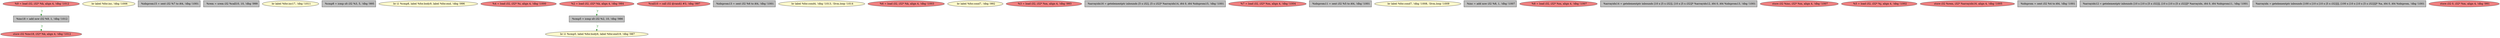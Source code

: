 
digraph G {


node491 [fillcolor=lightcoral,label="  store i32 %inc18, i32* %k, align 4, !dbg !1012",shape=ellipse,style=filled ]
node489 [fillcolor=lemonchiffon,label="  br label %for.inc, !dbg !1006",shape=ellipse,style=filled ]
node487 [fillcolor=grey,label="  %idxprom15 = sext i32 %7 to i64, !dbg !1001",shape=rectangle,style=filled ]
node486 [fillcolor=grey,label="  %inc18 = add nsw i32 %9, 1, !dbg !1012",shape=rectangle,style=filled ]
node488 [fillcolor=grey,label="  %rem = srem i32 %call10, 10, !dbg !999",shape=rectangle,style=filled ]
node485 [fillcolor=lightcoral,label="  %9 = load i32, i32* %k, align 4, !dbg !1012",shape=ellipse,style=filled ]
node484 [fillcolor=lemonchiffon,label="  br label %for.inc17, !dbg !1011",shape=ellipse,style=filled ]
node482 [fillcolor=grey,label="  %cmp8 = icmp slt i32 %3, 5, !dbg !995",shape=rectangle,style=filled ]
node481 [fillcolor=lemonchiffon,label="  br i1 %cmp8, label %for.body9, label %for.end, !dbg !996",shape=ellipse,style=filled ]
node490 [fillcolor=lightcoral,label="  %4 = load i32, i32* %i, align 4, !dbg !1000",shape=ellipse,style=filled ]
node479 [fillcolor=lightcoral,label="  %2 = load i32, i32* %k, align 4, !dbg !984",shape=ellipse,style=filled ]
node492 [fillcolor=lightcoral,label="  %call10 = call i32 @rand() #3, !dbg !997",shape=ellipse,style=filled ]
node477 [fillcolor=grey,label="  %idxprom13 = sext i32 %6 to i64, !dbg !1001",shape=rectangle,style=filled ]
node483 [fillcolor=lemonchiffon,label="  br label %for.cond4, !dbg !1013, !llvm.loop !1014",shape=ellipse,style=filled ]
node476 [fillcolor=lemonchiffon,label="  br i1 %cmp5, label %for.body6, label %for.end19, !dbg !987",shape=ellipse,style=filled ]
node465 [fillcolor=lightcoral,label="  %6 = load i32, i32* %k, align 4, !dbg !1003",shape=ellipse,style=filled ]
node478 [fillcolor=lemonchiffon,label="  br label %for.cond7, !dbg !992",shape=ellipse,style=filled ]
node473 [fillcolor=lightcoral,label="  %3 = load i32, i32* %m, align 4, !dbg !993",shape=ellipse,style=filled ]
node462 [fillcolor=grey,label="  %arrayidx16 = getelementptr inbounds [5 x i32], [5 x i32]* %arrayidx14, i64 0, i64 %idxprom15, !dbg !1001",shape=rectangle,style=filled ]
node464 [fillcolor=lightcoral,label="  %7 = load i32, i32* %m, align 4, !dbg !1004",shape=ellipse,style=filled ]
node474 [fillcolor=grey,label="  %idxprom11 = sext i32 %5 to i64, !dbg !1001",shape=rectangle,style=filled ]
node460 [fillcolor=lemonchiffon,label="  br label %for.cond7, !dbg !1008, !llvm.loop !1009",shape=ellipse,style=filled ]
node463 [fillcolor=grey,label="  %inc = add nsw i32 %8, 1, !dbg !1007",shape=rectangle,style=filled ]
node469 [fillcolor=lightcoral,label="  %8 = load i32, i32* %m, align 4, !dbg !1007",shape=ellipse,style=filled ]
node472 [fillcolor=grey,label="  %arrayidx14 = getelementptr inbounds [10 x [5 x i32]], [10 x [5 x i32]]* %arrayidx12, i64 0, i64 %idxprom13, !dbg !1001",shape=rectangle,style=filled ]
node461 [fillcolor=lightcoral,label="  store i32 %inc, i32* %m, align 4, !dbg !1007",shape=ellipse,style=filled ]
node467 [fillcolor=lightcoral,label="  %5 = load i32, i32* %j, align 4, !dbg !1002",shape=ellipse,style=filled ]
node480 [fillcolor=grey,label="  %cmp5 = icmp slt i32 %2, 10, !dbg !986",shape=rectangle,style=filled ]
node470 [fillcolor=lightcoral,label="  store i32 %rem, i32* %arrayidx16, align 4, !dbg !1005",shape=ellipse,style=filled ]
node471 [fillcolor=grey,label="  %idxprom = sext i32 %4 to i64, !dbg !1001",shape=rectangle,style=filled ]
node466 [fillcolor=grey,label="  %arrayidx12 = getelementptr inbounds [10 x [10 x [5 x i32]]], [10 x [10 x [5 x i32]]]* %arrayidx, i64 0, i64 %idxprom11, !dbg !1001",shape=rectangle,style=filled ]
node468 [fillcolor=grey,label="  %arrayidx = getelementptr inbounds [100 x [10 x [10 x [5 x i32]]]], [100 x [10 x [10 x [5 x i32]]]]* %a, i64 0, i64 %idxprom, !dbg !1001",shape=rectangle,style=filled ]
node475 [fillcolor=lightcoral,label="  store i32 0, i32* %m, align 4, !dbg !991",shape=ellipse,style=filled ]

node480->node476 [style=dotted,color=forestgreen,label="T",fontcolor=forestgreen ]
node479->node480 [style=dotted,color=forestgreen,label="T",fontcolor=forestgreen ]
node486->node491 [style=dotted,color=forestgreen,label="T",fontcolor=forestgreen ]
node485->node486 [style=dotted,color=forestgreen,label="T",fontcolor=forestgreen ]


}
